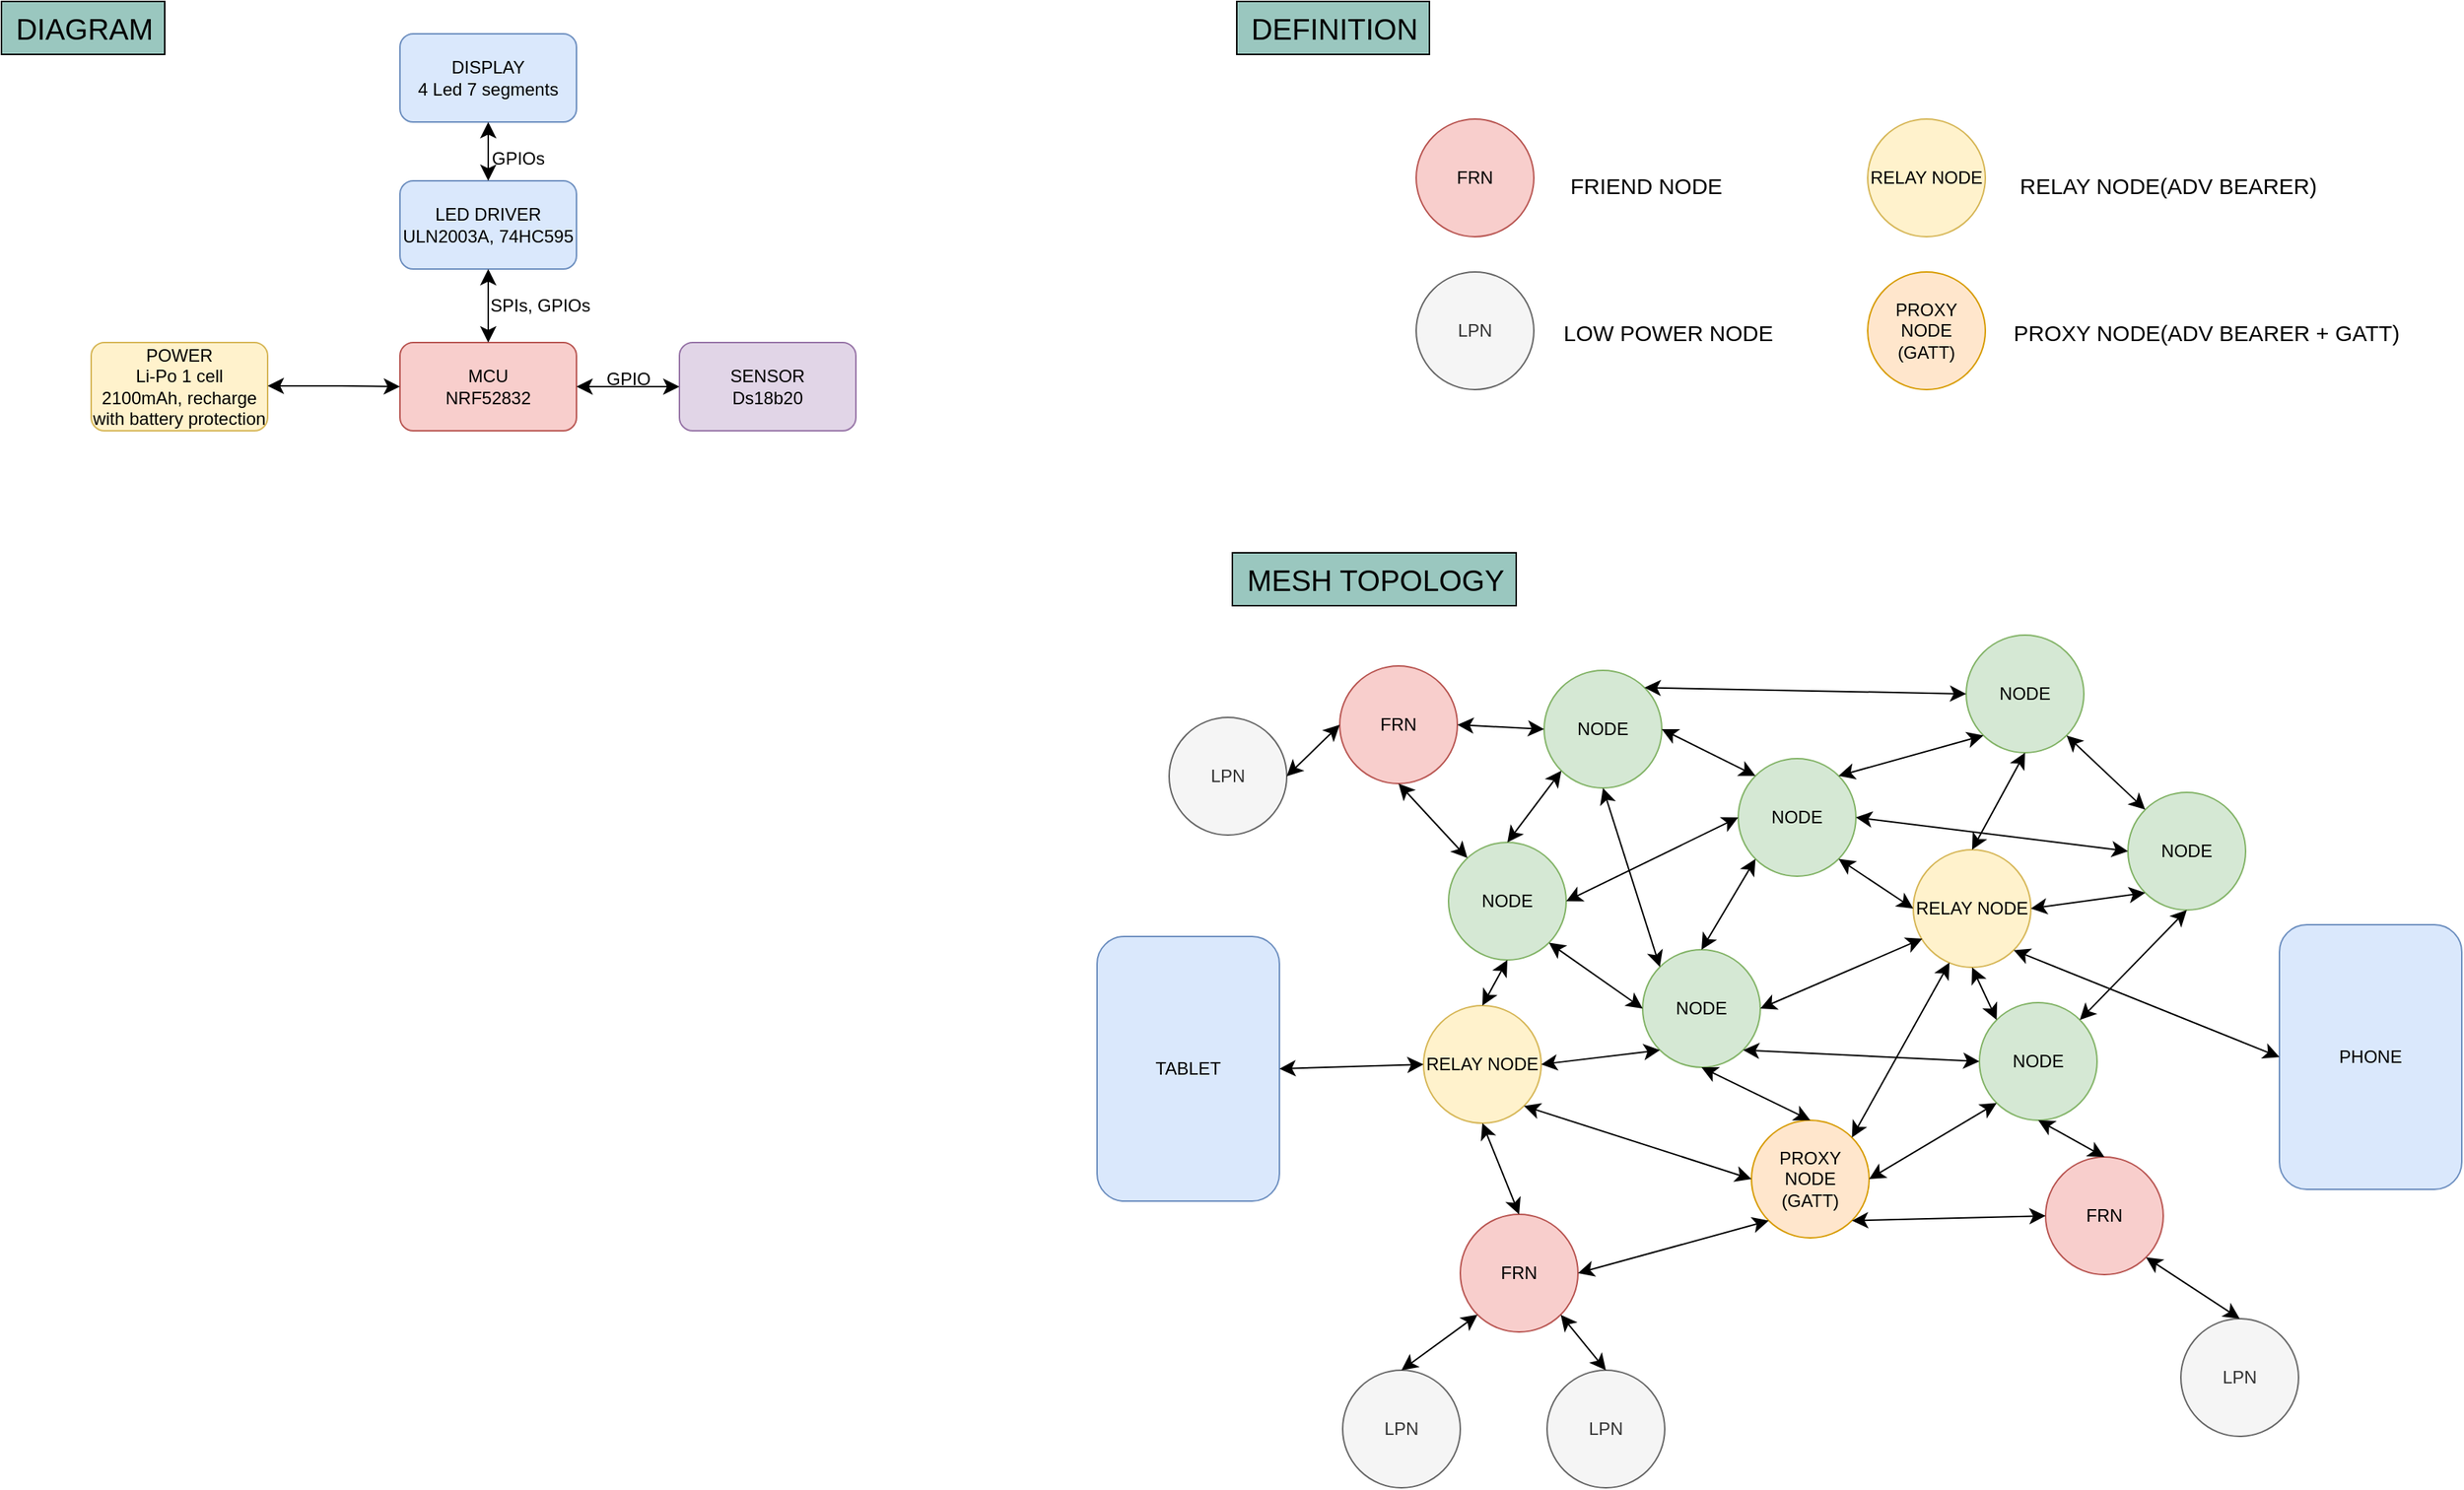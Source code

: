<mxfile version="22.1.7" type="github">
  <diagram name="Page-1" id="N7261xUqCjl8Fi72w4pC">
    <mxGraphModel dx="3437" dy="962" grid="0" gridSize="10" guides="1" tooltips="1" connect="1" arrows="1" fold="1" page="1" pageScale="1" pageWidth="850" pageHeight="1100" math="0" shadow="0">
      <root>
        <mxCell id="0" />
        <mxCell id="1" parent="0" />
        <mxCell id="Hw3azUIHg1GW80chGdwD-1" value="MCU&lt;br&gt;NRF52832" style="rounded=1;whiteSpace=wrap;html=1;fillColor=#f8cecc;strokeColor=#b85450;" vertex="1" parent="1">
          <mxGeometry x="-1419" y="247" width="120" height="60" as="geometry" />
        </mxCell>
        <mxCell id="Hw3azUIHg1GW80chGdwD-2" value="DISPLAY&lt;br&gt;4 Led 7 segments" style="rounded=1;whiteSpace=wrap;html=1;fillColor=#dae8fc;strokeColor=#6c8ebf;" vertex="1" parent="1">
          <mxGeometry x="-1419" y="37" width="120" height="60" as="geometry" />
        </mxCell>
        <mxCell id="Hw3azUIHg1GW80chGdwD-3" value="LED DRIVER&lt;br&gt;ULN2003A, 74HC595" style="rounded=1;whiteSpace=wrap;html=1;fillColor=#dae8fc;strokeColor=#6c8ebf;" vertex="1" parent="1">
          <mxGeometry x="-1419" y="137" width="120" height="60" as="geometry" />
        </mxCell>
        <mxCell id="Hw3azUIHg1GW80chGdwD-4" value="" style="edgeStyle=none;orthogonalLoop=1;jettySize=auto;html=1;endArrow=classic;startArrow=classic;endSize=8;startSize=8;rounded=0;exitX=0.5;exitY=1;exitDx=0;exitDy=0;entryX=0.5;entryY=0;entryDx=0;entryDy=0;" edge="1" parent="1" source="Hw3azUIHg1GW80chGdwD-3" target="Hw3azUIHg1GW80chGdwD-1">
          <mxGeometry width="100" relative="1" as="geometry">
            <mxPoint x="-1319" y="227" as="sourcePoint" />
            <mxPoint x="-1219" y="227" as="targetPoint" />
            <Array as="points" />
          </mxGeometry>
        </mxCell>
        <mxCell id="Hw3azUIHg1GW80chGdwD-5" value="SPIs, GPIOs" style="text;html=1;align=center;verticalAlign=middle;resizable=0;points=[];autosize=1;strokeColor=none;fillColor=none;" vertex="1" parent="1">
          <mxGeometry x="-1369" y="207" width="90" height="30" as="geometry" />
        </mxCell>
        <mxCell id="Hw3azUIHg1GW80chGdwD-6" value="GPIOs" style="text;html=1;align=center;verticalAlign=middle;resizable=0;points=[];autosize=1;strokeColor=none;fillColor=none;" vertex="1" parent="1">
          <mxGeometry x="-1369" y="107" width="60" height="30" as="geometry" />
        </mxCell>
        <mxCell id="Hw3azUIHg1GW80chGdwD-7" value="" style="edgeStyle=none;orthogonalLoop=1;jettySize=auto;html=1;endArrow=classic;startArrow=classic;endSize=8;startSize=8;rounded=0;exitX=0.5;exitY=1;exitDx=0;exitDy=0;entryX=0.5;entryY=0;entryDx=0;entryDy=0;" edge="1" parent="1" source="Hw3azUIHg1GW80chGdwD-2" target="Hw3azUIHg1GW80chGdwD-3">
          <mxGeometry width="100" relative="1" as="geometry">
            <mxPoint x="-1509" y="117" as="sourcePoint" />
            <mxPoint x="-1409" y="117" as="targetPoint" />
            <Array as="points" />
          </mxGeometry>
        </mxCell>
        <mxCell id="Hw3azUIHg1GW80chGdwD-8" value="POWER&lt;br&gt;Li-Po 1 cell&lt;br&gt;2100mAh, recharge with battery protection" style="rounded=1;whiteSpace=wrap;html=1;fillColor=#fff2cc;strokeColor=#d6b656;" vertex="1" parent="1">
          <mxGeometry x="-1629" y="247" width="120" height="60" as="geometry" />
        </mxCell>
        <mxCell id="Hw3azUIHg1GW80chGdwD-9" value="" style="edgeStyle=none;orthogonalLoop=1;jettySize=auto;html=1;endArrow=classic;startArrow=classic;endSize=8;startSize=8;rounded=0;entryX=0;entryY=0.5;entryDx=0;entryDy=0;" edge="1" parent="1" target="Hw3azUIHg1GW80chGdwD-1">
          <mxGeometry width="100" relative="1" as="geometry">
            <mxPoint x="-1509" y="276.5" as="sourcePoint" />
            <mxPoint x="-1429" y="277" as="targetPoint" />
            <Array as="points">
              <mxPoint x="-1459" y="276.5" />
            </Array>
          </mxGeometry>
        </mxCell>
        <mxCell id="Hw3azUIHg1GW80chGdwD-11" value="SENSOR&lt;br&gt;Ds18b20" style="rounded=1;whiteSpace=wrap;html=1;fillColor=#e1d5e7;strokeColor=#9673a6;" vertex="1" parent="1">
          <mxGeometry x="-1229" y="247" width="120" height="60" as="geometry" />
        </mxCell>
        <mxCell id="Hw3azUIHg1GW80chGdwD-12" value="" style="edgeStyle=none;orthogonalLoop=1;jettySize=auto;html=1;endArrow=classic;startArrow=classic;endSize=8;startSize=8;rounded=0;" edge="1" parent="1">
          <mxGeometry width="100" relative="1" as="geometry">
            <mxPoint x="-1299" y="277" as="sourcePoint" />
            <mxPoint x="-1229" y="277" as="targetPoint" />
            <Array as="points" />
          </mxGeometry>
        </mxCell>
        <mxCell id="Hw3azUIHg1GW80chGdwD-13" value="GPIO" style="text;html=1;align=center;verticalAlign=middle;resizable=0;points=[];autosize=1;strokeColor=none;fillColor=none;" vertex="1" parent="1">
          <mxGeometry x="-1289" y="257" width="50" height="30" as="geometry" />
        </mxCell>
        <mxCell id="Hw3azUIHg1GW80chGdwD-14" value="NODE" style="ellipse;whiteSpace=wrap;html=1;aspect=fixed;fillColor=#d5e8d4;strokeColor=#82b366;" vertex="1" parent="1">
          <mxGeometry x="-641" y="470" width="80" height="80" as="geometry" />
        </mxCell>
        <mxCell id="Hw3azUIHg1GW80chGdwD-15" value="LPN" style="ellipse;whiteSpace=wrap;html=1;fillColor=#f5f5f5;fontColor=#333333;strokeColor=#666666;" vertex="1" parent="1">
          <mxGeometry x="-208" y="911" width="80" height="80" as="geometry" />
        </mxCell>
        <mxCell id="Hw3azUIHg1GW80chGdwD-16" value="FRN" style="ellipse;whiteSpace=wrap;html=1;fillColor=#f8cecc;strokeColor=#b85450;" vertex="1" parent="1">
          <mxGeometry x="-300" y="801" width="80" height="80" as="geometry" />
        </mxCell>
        <mxCell id="Hw3azUIHg1GW80chGdwD-17" value="RELAY NODE" style="ellipse;whiteSpace=wrap;html=1;fillColor=#fff2cc;strokeColor=#d6b656;" vertex="1" parent="1">
          <mxGeometry x="-723" y="698" width="80" height="80" as="geometry" />
        </mxCell>
        <mxCell id="Hw3azUIHg1GW80chGdwD-18" value="FRN" style="ellipse;whiteSpace=wrap;html=1;fillColor=#f8cecc;strokeColor=#b85450;" vertex="1" parent="1">
          <mxGeometry x="-780" y="467" width="80" height="80" as="geometry" />
        </mxCell>
        <mxCell id="Hw3azUIHg1GW80chGdwD-19" value="LPN" style="ellipse;whiteSpace=wrap;html=1;fillColor=#f5f5f5;fontColor=#333333;strokeColor=#666666;" vertex="1" parent="1">
          <mxGeometry x="-896" y="502" width="80" height="80" as="geometry" />
        </mxCell>
        <mxCell id="Hw3azUIHg1GW80chGdwD-21" value="RELAY NODE" style="ellipse;whiteSpace=wrap;html=1;fillColor=#fff2cc;strokeColor=#d6b656;" vertex="1" parent="1">
          <mxGeometry x="-390" y="592" width="80" height="80" as="geometry" />
        </mxCell>
        <mxCell id="Hw3azUIHg1GW80chGdwD-22" value="NODE" style="ellipse;whiteSpace=wrap;html=1;aspect=fixed;fillColor=#d5e8d4;strokeColor=#82b366;" vertex="1" parent="1">
          <mxGeometry x="-574" y="660" width="80" height="80" as="geometry" />
        </mxCell>
        <mxCell id="Hw3azUIHg1GW80chGdwD-23" value="NODE" style="ellipse;whiteSpace=wrap;html=1;aspect=fixed;fillColor=#d5e8d4;strokeColor=#82b366;" vertex="1" parent="1">
          <mxGeometry x="-509" y="530" width="80" height="80" as="geometry" />
        </mxCell>
        <mxCell id="Hw3azUIHg1GW80chGdwD-24" value="NODE" style="ellipse;whiteSpace=wrap;html=1;aspect=fixed;fillColor=#d5e8d4;strokeColor=#82b366;" vertex="1" parent="1">
          <mxGeometry x="-706" y="587" width="80" height="80" as="geometry" />
        </mxCell>
        <mxCell id="Hw3azUIHg1GW80chGdwD-25" value="LPN" style="ellipse;whiteSpace=wrap;html=1;fillColor=#f5f5f5;fontColor=#333333;strokeColor=#666666;" vertex="1" parent="1">
          <mxGeometry x="-639" y="946" width="80" height="80" as="geometry" />
        </mxCell>
        <mxCell id="Hw3azUIHg1GW80chGdwD-26" value="LPN" style="ellipse;whiteSpace=wrap;html=1;fillColor=#f5f5f5;fontColor=#333333;strokeColor=#666666;" vertex="1" parent="1">
          <mxGeometry x="-778" y="946" width="80" height="80" as="geometry" />
        </mxCell>
        <mxCell id="Hw3azUIHg1GW80chGdwD-30" value="PROXY NODE&lt;br&gt;(GATT)" style="ellipse;whiteSpace=wrap;html=1;fillColor=#ffe6cc;strokeColor=#d79b00;" vertex="1" parent="1">
          <mxGeometry x="-500" y="776" width="80" height="80" as="geometry" />
        </mxCell>
        <mxCell id="Hw3azUIHg1GW80chGdwD-32" value="FRN" style="ellipse;whiteSpace=wrap;html=1;fillColor=#f8cecc;strokeColor=#b85450;" vertex="1" parent="1">
          <mxGeometry x="-698" y="840" width="80" height="80" as="geometry" />
        </mxCell>
        <mxCell id="Hw3azUIHg1GW80chGdwD-33" value="PHONE" style="whiteSpace=wrap;html=1;fillColor=#dae8fc;strokeColor=#6c8ebf;rounded=1;" vertex="1" parent="1">
          <mxGeometry x="-141" y="643" width="124" height="180" as="geometry" />
        </mxCell>
        <mxCell id="Hw3azUIHg1GW80chGdwD-34" value="TABLET" style="whiteSpace=wrap;html=1;fillColor=#dae8fc;strokeColor=#6c8ebf;rounded=1;" vertex="1" parent="1">
          <mxGeometry x="-945" y="651" width="124" height="180" as="geometry" />
        </mxCell>
        <mxCell id="Hw3azUIHg1GW80chGdwD-36" value="" style="edgeStyle=none;orthogonalLoop=1;jettySize=auto;html=1;endArrow=classic;startArrow=classic;endSize=8;startSize=8;rounded=0;exitX=0;exitY=0.5;exitDx=0;exitDy=0;entryX=1;entryY=0.5;entryDx=0;entryDy=0;" edge="1" parent="1" source="Hw3azUIHg1GW80chGdwD-18" target="Hw3azUIHg1GW80chGdwD-19">
          <mxGeometry width="100" relative="1" as="geometry">
            <mxPoint x="-654" y="547" as="sourcePoint" />
            <mxPoint x="-906" y="527" as="targetPoint" />
            <Array as="points" />
          </mxGeometry>
        </mxCell>
        <mxCell id="Hw3azUIHg1GW80chGdwD-37" value="" style="edgeStyle=none;orthogonalLoop=1;jettySize=auto;html=1;endArrow=classic;startArrow=classic;endSize=8;startSize=8;rounded=0;exitX=1;exitY=1;exitDx=0;exitDy=0;entryX=0.5;entryY=0;entryDx=0;entryDy=0;" edge="1" parent="1" source="Hw3azUIHg1GW80chGdwD-16" target="Hw3azUIHg1GW80chGdwD-15">
          <mxGeometry width="100" relative="1" as="geometry">
            <mxPoint x="-247" y="890" as="sourcePoint" />
            <mxPoint x="-147" y="890" as="targetPoint" />
            <Array as="points" />
          </mxGeometry>
        </mxCell>
        <mxCell id="Hw3azUIHg1GW80chGdwD-38" value="" style="edgeStyle=none;orthogonalLoop=1;jettySize=auto;html=1;endArrow=classic;startArrow=classic;endSize=8;startSize=8;rounded=0;exitX=1;exitY=1;exitDx=0;exitDy=0;entryX=0.5;entryY=0;entryDx=0;entryDy=0;" edge="1" parent="1" source="Hw3azUIHg1GW80chGdwD-32" target="Hw3azUIHg1GW80chGdwD-25">
          <mxGeometry width="100" relative="1" as="geometry">
            <mxPoint x="-698" y="934" as="sourcePoint" />
            <mxPoint x="-598" y="934" as="targetPoint" />
            <Array as="points" />
          </mxGeometry>
        </mxCell>
        <mxCell id="Hw3azUIHg1GW80chGdwD-39" value="" style="edgeStyle=none;orthogonalLoop=1;jettySize=auto;html=1;endArrow=classic;startArrow=classic;endSize=8;startSize=8;rounded=0;entryX=0;entryY=1;entryDx=0;entryDy=0;exitX=0.5;exitY=0;exitDx=0;exitDy=0;" edge="1" parent="1" source="Hw3azUIHg1GW80chGdwD-26" target="Hw3azUIHg1GW80chGdwD-32">
          <mxGeometry width="100" relative="1" as="geometry">
            <mxPoint x="-833" y="916" as="sourcePoint" />
            <mxPoint x="-733" y="916" as="targetPoint" />
            <Array as="points" />
          </mxGeometry>
        </mxCell>
        <mxCell id="Hw3azUIHg1GW80chGdwD-40" value="NODE" style="ellipse;whiteSpace=wrap;html=1;aspect=fixed;fillColor=#d5e8d4;strokeColor=#82b366;" vertex="1" parent="1">
          <mxGeometry x="-354" y="446" width="80" height="80" as="geometry" />
        </mxCell>
        <mxCell id="Hw3azUIHg1GW80chGdwD-41" value="NODE" style="ellipse;whiteSpace=wrap;html=1;aspect=fixed;fillColor=#d5e8d4;strokeColor=#82b366;" vertex="1" parent="1">
          <mxGeometry x="-244" y="553" width="80" height="80" as="geometry" />
        </mxCell>
        <mxCell id="Hw3azUIHg1GW80chGdwD-42" value="NODE" style="ellipse;whiteSpace=wrap;html=1;aspect=fixed;fillColor=#d5e8d4;strokeColor=#82b366;" vertex="1" parent="1">
          <mxGeometry x="-345" y="696" width="80" height="80" as="geometry" />
        </mxCell>
        <mxCell id="Hw3azUIHg1GW80chGdwD-43" value="" style="edgeStyle=none;orthogonalLoop=1;jettySize=auto;html=1;endArrow=classic;startArrow=classic;endSize=8;startSize=8;rounded=0;exitX=0.5;exitY=0;exitDx=0;exitDy=0;entryX=0;entryY=1;entryDx=0;entryDy=0;" edge="1" parent="1" source="Hw3azUIHg1GW80chGdwD-22" target="Hw3azUIHg1GW80chGdwD-23">
          <mxGeometry width="100" relative="1" as="geometry">
            <mxPoint x="-520" y="653" as="sourcePoint" />
            <mxPoint x="-420" y="653" as="targetPoint" />
            <Array as="points" />
          </mxGeometry>
        </mxCell>
        <mxCell id="Hw3azUIHg1GW80chGdwD-44" value="" style="edgeStyle=none;orthogonalLoop=1;jettySize=auto;html=1;endArrow=classic;startArrow=classic;endSize=8;startSize=8;rounded=0;exitX=1;exitY=1;exitDx=0;exitDy=0;entryX=0;entryY=0.5;entryDx=0;entryDy=0;" edge="1" parent="1" source="Hw3azUIHg1GW80chGdwD-24" target="Hw3azUIHg1GW80chGdwD-22">
          <mxGeometry width="100" relative="1" as="geometry">
            <mxPoint x="-652" y="633" as="sourcePoint" />
            <mxPoint x="-552" y="633" as="targetPoint" />
            <Array as="points" />
          </mxGeometry>
        </mxCell>
        <mxCell id="Hw3azUIHg1GW80chGdwD-45" value="" style="edgeStyle=none;orthogonalLoop=1;jettySize=auto;html=1;endArrow=classic;startArrow=classic;endSize=8;startSize=8;rounded=0;entryX=0;entryY=1;entryDx=0;entryDy=0;exitX=0.5;exitY=0;exitDx=0;exitDy=0;" edge="1" parent="1" source="Hw3azUIHg1GW80chGdwD-24" target="Hw3azUIHg1GW80chGdwD-14">
          <mxGeometry width="100" relative="1" as="geometry">
            <mxPoint x="-673" y="575" as="sourcePoint" />
            <mxPoint x="-573" y="575" as="targetPoint" />
            <Array as="points" />
          </mxGeometry>
        </mxCell>
        <mxCell id="Hw3azUIHg1GW80chGdwD-47" value="" style="edgeStyle=none;orthogonalLoop=1;jettySize=auto;html=1;endArrow=classic;startArrow=classic;endSize=8;startSize=8;rounded=0;entryX=0;entryY=0;entryDx=0;entryDy=0;exitX=1;exitY=0.5;exitDx=0;exitDy=0;" edge="1" parent="1" source="Hw3azUIHg1GW80chGdwD-14" target="Hw3azUIHg1GW80chGdwD-23">
          <mxGeometry width="100" relative="1" as="geometry">
            <mxPoint x="-562" y="529" as="sourcePoint" />
            <mxPoint x="-505" y="518" as="targetPoint" />
            <Array as="points" />
          </mxGeometry>
        </mxCell>
        <mxCell id="Hw3azUIHg1GW80chGdwD-48" value="" style="edgeStyle=none;orthogonalLoop=1;jettySize=auto;html=1;endArrow=classic;startArrow=classic;endSize=8;startSize=8;rounded=0;entryX=0;entryY=0.5;entryDx=0;entryDy=0;exitX=1;exitY=0;exitDx=0;exitDy=0;" edge="1" parent="1" source="Hw3azUIHg1GW80chGdwD-14" target="Hw3azUIHg1GW80chGdwD-40">
          <mxGeometry width="100" relative="1" as="geometry">
            <mxPoint x="-551" y="520" as="sourcePoint" />
            <mxPoint x="-487" y="552" as="targetPoint" />
            <Array as="points" />
          </mxGeometry>
        </mxCell>
        <mxCell id="Hw3azUIHg1GW80chGdwD-49" value="" style="edgeStyle=none;orthogonalLoop=1;jettySize=auto;html=1;endArrow=classic;startArrow=classic;endSize=8;startSize=8;rounded=0;entryX=0;entryY=1;entryDx=0;entryDy=0;exitX=1;exitY=0;exitDx=0;exitDy=0;" edge="1" parent="1" source="Hw3azUIHg1GW80chGdwD-23" target="Hw3azUIHg1GW80chGdwD-40">
          <mxGeometry width="100" relative="1" as="geometry">
            <mxPoint x="-563" y="492" as="sourcePoint" />
            <mxPoint x="-344" y="496" as="targetPoint" />
            <Array as="points" />
          </mxGeometry>
        </mxCell>
        <mxCell id="Hw3azUIHg1GW80chGdwD-50" value="" style="edgeStyle=none;orthogonalLoop=1;jettySize=auto;html=1;endArrow=classic;startArrow=classic;endSize=8;startSize=8;rounded=0;entryX=0;entryY=0.5;entryDx=0;entryDy=0;exitX=1;exitY=1;exitDx=0;exitDy=0;" edge="1" parent="1" source="Hw3azUIHg1GW80chGdwD-23" target="Hw3azUIHg1GW80chGdwD-21">
          <mxGeometry width="100" relative="1" as="geometry">
            <mxPoint x="-431" y="552" as="sourcePoint" />
            <mxPoint x="-304" y="536" as="targetPoint" />
            <Array as="points" />
          </mxGeometry>
        </mxCell>
        <mxCell id="Hw3azUIHg1GW80chGdwD-51" value="" style="edgeStyle=none;orthogonalLoop=1;jettySize=auto;html=1;endArrow=classic;startArrow=classic;endSize=8;startSize=8;rounded=0;entryX=0;entryY=0.5;entryDx=0;entryDy=0;exitX=1;exitY=0.5;exitDx=0;exitDy=0;" edge="1" parent="1" source="Hw3azUIHg1GW80chGdwD-23" target="Hw3azUIHg1GW80chGdwD-41">
          <mxGeometry width="100" relative="1" as="geometry">
            <mxPoint x="-421" y="562" as="sourcePoint" />
            <mxPoint x="-294" y="546" as="targetPoint" />
            <Array as="points" />
          </mxGeometry>
        </mxCell>
        <mxCell id="Hw3azUIHg1GW80chGdwD-52" value="" style="edgeStyle=none;orthogonalLoop=1;jettySize=auto;html=1;endArrow=classic;startArrow=classic;endSize=8;startSize=8;rounded=0;entryX=0.077;entryY=0.756;entryDx=0;entryDy=0;exitX=1;exitY=0.5;exitDx=0;exitDy=0;entryPerimeter=0;" edge="1" parent="1" source="Hw3azUIHg1GW80chGdwD-22" target="Hw3azUIHg1GW80chGdwD-21">
          <mxGeometry width="100" relative="1" as="geometry">
            <mxPoint x="-411" y="572" as="sourcePoint" />
            <mxPoint x="-284" y="556" as="targetPoint" />
            <Array as="points" />
          </mxGeometry>
        </mxCell>
        <mxCell id="Hw3azUIHg1GW80chGdwD-54" value="" style="edgeStyle=none;orthogonalLoop=1;jettySize=auto;html=1;endArrow=classic;startArrow=classic;endSize=8;startSize=8;rounded=0;exitX=1;exitY=1;exitDx=0;exitDy=0;entryX=0;entryY=0;entryDx=0;entryDy=0;" edge="1" parent="1" source="Hw3azUIHg1GW80chGdwD-40" target="Hw3azUIHg1GW80chGdwD-41">
          <mxGeometry width="100" relative="1" as="geometry">
            <mxPoint x="-292" y="531" as="sourcePoint" />
            <mxPoint x="-192" y="531" as="targetPoint" />
            <Array as="points" />
          </mxGeometry>
        </mxCell>
        <mxCell id="Hw3azUIHg1GW80chGdwD-55" value="" style="edgeStyle=none;orthogonalLoop=1;jettySize=auto;html=1;endArrow=classic;startArrow=classic;endSize=8;startSize=8;rounded=0;exitX=1;exitY=0.5;exitDx=0;exitDy=0;entryX=0;entryY=1;entryDx=0;entryDy=0;" edge="1" parent="1" source="Hw3azUIHg1GW80chGdwD-21" target="Hw3azUIHg1GW80chGdwD-41">
          <mxGeometry width="100" relative="1" as="geometry">
            <mxPoint x="-276" y="524" as="sourcePoint" />
            <mxPoint x="-222" y="575" as="targetPoint" />
            <Array as="points" />
          </mxGeometry>
        </mxCell>
        <mxCell id="Hw3azUIHg1GW80chGdwD-56" value="" style="edgeStyle=none;orthogonalLoop=1;jettySize=auto;html=1;endArrow=classic;startArrow=classic;endSize=8;startSize=8;rounded=0;exitX=1;exitY=0;exitDx=0;exitDy=0;entryX=0.5;entryY=1;entryDx=0;entryDy=0;" edge="1" parent="1" source="Hw3azUIHg1GW80chGdwD-42" target="Hw3azUIHg1GW80chGdwD-41">
          <mxGeometry width="100" relative="1" as="geometry">
            <mxPoint x="-300" y="642" as="sourcePoint" />
            <mxPoint x="-222" y="631" as="targetPoint" />
            <Array as="points" />
          </mxGeometry>
        </mxCell>
        <mxCell id="Hw3azUIHg1GW80chGdwD-57" value="" style="edgeStyle=none;orthogonalLoop=1;jettySize=auto;html=1;endArrow=classic;startArrow=classic;endSize=8;startSize=8;rounded=0;exitX=1;exitY=1;exitDx=0;exitDy=0;entryX=0;entryY=0.5;entryDx=0;entryDy=0;" edge="1" parent="1" source="Hw3azUIHg1GW80chGdwD-22" target="Hw3azUIHg1GW80chGdwD-42">
          <mxGeometry width="100" relative="1" as="geometry">
            <mxPoint x="-267" y="718" as="sourcePoint" />
            <mxPoint x="-194" y="643" as="targetPoint" />
            <Array as="points" />
          </mxGeometry>
        </mxCell>
        <mxCell id="Hw3azUIHg1GW80chGdwD-58" value="" style="edgeStyle=none;orthogonalLoop=1;jettySize=auto;html=1;endArrow=classic;startArrow=classic;endSize=8;startSize=8;rounded=0;exitX=0;exitY=0;exitDx=0;exitDy=0;entryX=0.5;entryY=1;entryDx=0;entryDy=0;" edge="1" parent="1" source="Hw3azUIHg1GW80chGdwD-42" target="Hw3azUIHg1GW80chGdwD-21">
          <mxGeometry width="100" relative="1" as="geometry">
            <mxPoint x="-257" y="728" as="sourcePoint" />
            <mxPoint x="-184" y="653" as="targetPoint" />
            <Array as="points" />
          </mxGeometry>
        </mxCell>
        <mxCell id="Hw3azUIHg1GW80chGdwD-59" value="" style="edgeStyle=none;orthogonalLoop=1;jettySize=auto;html=1;endArrow=classic;startArrow=classic;endSize=8;startSize=8;rounded=0;exitX=1;exitY=0.5;exitDx=0;exitDy=0;entryX=0;entryY=1;entryDx=0;entryDy=0;" edge="1" parent="1" source="Hw3azUIHg1GW80chGdwD-17" target="Hw3azUIHg1GW80chGdwD-22">
          <mxGeometry width="100" relative="1" as="geometry">
            <mxPoint x="-247" y="738" as="sourcePoint" />
            <mxPoint x="-174" y="663" as="targetPoint" />
            <Array as="points" />
          </mxGeometry>
        </mxCell>
        <mxCell id="Hw3azUIHg1GW80chGdwD-60" value="" style="edgeStyle=none;orthogonalLoop=1;jettySize=auto;html=1;endArrow=classic;startArrow=classic;endSize=8;startSize=8;rounded=0;exitX=0.5;exitY=0;exitDx=0;exitDy=0;entryX=0.5;entryY=1;entryDx=0;entryDy=0;" edge="1" parent="1" source="Hw3azUIHg1GW80chGdwD-17" target="Hw3azUIHg1GW80chGdwD-24">
          <mxGeometry width="100" relative="1" as="geometry">
            <mxPoint x="-633" y="748" as="sourcePoint" />
            <mxPoint x="-552" y="738" as="targetPoint" />
            <Array as="points" />
          </mxGeometry>
        </mxCell>
        <mxCell id="Hw3azUIHg1GW80chGdwD-61" value="" style="edgeStyle=none;orthogonalLoop=1;jettySize=auto;html=1;endArrow=classic;startArrow=classic;endSize=8;startSize=8;rounded=0;exitX=0.5;exitY=1;exitDx=0;exitDy=0;entryX=0.5;entryY=0;entryDx=0;entryDy=0;" edge="1" parent="1" source="Hw3azUIHg1GW80chGdwD-17" target="Hw3azUIHg1GW80chGdwD-32">
          <mxGeometry width="100" relative="1" as="geometry">
            <mxPoint x="-623" y="758" as="sourcePoint" />
            <mxPoint x="-542" y="748" as="targetPoint" />
            <Array as="points" />
          </mxGeometry>
        </mxCell>
        <mxCell id="Hw3azUIHg1GW80chGdwD-62" value="" style="edgeStyle=none;orthogonalLoop=1;jettySize=auto;html=1;endArrow=classic;startArrow=classic;endSize=8;startSize=8;rounded=0;exitX=0.5;exitY=0;exitDx=0;exitDy=0;entryX=0.5;entryY=1;entryDx=0;entryDy=0;" edge="1" parent="1" source="Hw3azUIHg1GW80chGdwD-30" target="Hw3azUIHg1GW80chGdwD-22">
          <mxGeometry width="100" relative="1" as="geometry">
            <mxPoint x="-633" y="748" as="sourcePoint" />
            <mxPoint x="-552" y="738" as="targetPoint" />
            <Array as="points" />
          </mxGeometry>
        </mxCell>
        <mxCell id="Hw3azUIHg1GW80chGdwD-63" value="" style="edgeStyle=none;orthogonalLoop=1;jettySize=auto;html=1;endArrow=classic;startArrow=classic;endSize=8;startSize=8;rounded=0;exitX=1;exitY=1;exitDx=0;exitDy=0;entryX=0;entryY=0.5;entryDx=0;entryDy=0;" edge="1" parent="1" source="Hw3azUIHg1GW80chGdwD-17" target="Hw3azUIHg1GW80chGdwD-30">
          <mxGeometry width="100" relative="1" as="geometry">
            <mxPoint x="-623" y="758" as="sourcePoint" />
            <mxPoint x="-542" y="748" as="targetPoint" />
            <Array as="points" />
          </mxGeometry>
        </mxCell>
        <mxCell id="Hw3azUIHg1GW80chGdwD-64" value="" style="edgeStyle=none;orthogonalLoop=1;jettySize=auto;html=1;endArrow=classic;startArrow=classic;endSize=8;startSize=8;rounded=0;exitX=1;exitY=0.5;exitDx=0;exitDy=0;entryX=0;entryY=1;entryDx=0;entryDy=0;" edge="1" parent="1" source="Hw3azUIHg1GW80chGdwD-30" target="Hw3azUIHg1GW80chGdwD-42">
          <mxGeometry width="100" relative="1" as="geometry">
            <mxPoint x="-613" y="768" as="sourcePoint" />
            <mxPoint x="-532" y="758" as="targetPoint" />
            <Array as="points" />
          </mxGeometry>
        </mxCell>
        <mxCell id="Hw3azUIHg1GW80chGdwD-65" value="" style="edgeStyle=none;orthogonalLoop=1;jettySize=auto;html=1;endArrow=classic;startArrow=classic;endSize=8;startSize=8;rounded=0;exitX=1;exitY=1;exitDx=0;exitDy=0;entryX=0;entryY=0.5;entryDx=0;entryDy=0;" edge="1" parent="1" source="Hw3azUIHg1GW80chGdwD-30" target="Hw3azUIHg1GW80chGdwD-16">
          <mxGeometry width="100" relative="1" as="geometry">
            <mxPoint x="-603" y="778" as="sourcePoint" />
            <mxPoint x="-522" y="768" as="targetPoint" />
            <Array as="points" />
          </mxGeometry>
        </mxCell>
        <mxCell id="Hw3azUIHg1GW80chGdwD-66" value="" style="edgeStyle=none;orthogonalLoop=1;jettySize=auto;html=1;endArrow=classic;startArrow=classic;endSize=8;startSize=8;rounded=0;exitX=0.5;exitY=1;exitDx=0;exitDy=0;entryX=0.5;entryY=0;entryDx=0;entryDy=0;" edge="1" parent="1" source="Hw3azUIHg1GW80chGdwD-42" target="Hw3azUIHg1GW80chGdwD-16">
          <mxGeometry width="100" relative="1" as="geometry">
            <mxPoint x="-273" y="780" as="sourcePoint" />
            <mxPoint x="-173" y="780" as="targetPoint" />
            <Array as="points" />
          </mxGeometry>
        </mxCell>
        <mxCell id="Hw3azUIHg1GW80chGdwD-67" value="" style="edgeStyle=none;orthogonalLoop=1;jettySize=auto;html=1;endArrow=classic;startArrow=classic;endSize=8;startSize=8;rounded=0;exitX=1;exitY=0.5;exitDx=0;exitDy=0;entryX=0;entryY=1;entryDx=0;entryDy=0;" edge="1" parent="1" source="Hw3azUIHg1GW80chGdwD-32" target="Hw3azUIHg1GW80chGdwD-30">
          <mxGeometry width="100" relative="1" as="geometry">
            <mxPoint x="-607" y="901" as="sourcePoint" />
            <mxPoint x="-507" y="901" as="targetPoint" />
            <Array as="points" />
          </mxGeometry>
        </mxCell>
        <mxCell id="Hw3azUIHg1GW80chGdwD-68" value="" style="edgeStyle=none;orthogonalLoop=1;jettySize=auto;html=1;endArrow=classic;startArrow=classic;endSize=8;startSize=8;rounded=0;entryX=0;entryY=0.5;entryDx=0;entryDy=0;exitX=1;exitY=0.5;exitDx=0;exitDy=0;" edge="1" parent="1" source="Hw3azUIHg1GW80chGdwD-18" target="Hw3azUIHg1GW80chGdwD-14">
          <mxGeometry width="100" relative="1" as="geometry">
            <mxPoint x="-825" y="614" as="sourcePoint" />
            <mxPoint x="-725" y="614" as="targetPoint" />
            <Array as="points" />
          </mxGeometry>
        </mxCell>
        <mxCell id="Hw3azUIHg1GW80chGdwD-69" value="" style="edgeStyle=none;orthogonalLoop=1;jettySize=auto;html=1;endArrow=classic;startArrow=classic;endSize=8;startSize=8;rounded=0;exitX=0.5;exitY=1;exitDx=0;exitDy=0;" edge="1" parent="1" source="Hw3azUIHg1GW80chGdwD-18" target="Hw3azUIHg1GW80chGdwD-24">
          <mxGeometry width="100" relative="1" as="geometry">
            <mxPoint x="-690" y="517" as="sourcePoint" />
            <mxPoint x="-631" y="520" as="targetPoint" />
            <Array as="points" />
          </mxGeometry>
        </mxCell>
        <mxCell id="Hw3azUIHg1GW80chGdwD-70" value="" style="edgeStyle=none;orthogonalLoop=1;jettySize=auto;html=1;endArrow=classic;startArrow=classic;endSize=8;startSize=8;rounded=0;exitX=1;exitY=0.5;exitDx=0;exitDy=0;entryX=0;entryY=0.5;entryDx=0;entryDy=0;" edge="1" parent="1" source="Hw3azUIHg1GW80chGdwD-24" target="Hw3azUIHg1GW80chGdwD-23">
          <mxGeometry width="100" relative="1" as="geometry">
            <mxPoint x="-613" y="596" as="sourcePoint" />
            <mxPoint x="-513" y="596" as="targetPoint" />
            <Array as="points" />
          </mxGeometry>
        </mxCell>
        <mxCell id="Hw3azUIHg1GW80chGdwD-71" value="" style="edgeStyle=none;orthogonalLoop=1;jettySize=auto;html=1;endArrow=classic;startArrow=classic;endSize=8;startSize=8;rounded=0;exitX=0.5;exitY=1;exitDx=0;exitDy=0;entryX=0;entryY=0;entryDx=0;entryDy=0;" edge="1" parent="1" source="Hw3azUIHg1GW80chGdwD-14" target="Hw3azUIHg1GW80chGdwD-22">
          <mxGeometry width="100" relative="1" as="geometry">
            <mxPoint x="-636" y="589" as="sourcePoint" />
            <mxPoint x="-536" y="589" as="targetPoint" />
            <Array as="points" />
          </mxGeometry>
        </mxCell>
        <mxCell id="Hw3azUIHg1GW80chGdwD-72" value="" style="edgeStyle=none;orthogonalLoop=1;jettySize=auto;html=1;endArrow=classic;startArrow=classic;endSize=8;startSize=8;rounded=0;exitX=0.5;exitY=1;exitDx=0;exitDy=0;entryX=0.5;entryY=0;entryDx=0;entryDy=0;" edge="1" parent="1" source="Hw3azUIHg1GW80chGdwD-40" target="Hw3azUIHg1GW80chGdwD-21">
          <mxGeometry width="100" relative="1" as="geometry">
            <mxPoint x="-339" y="557" as="sourcePoint" />
            <mxPoint x="-239" y="557" as="targetPoint" />
            <Array as="points" />
          </mxGeometry>
        </mxCell>
        <mxCell id="Hw3azUIHg1GW80chGdwD-73" value="" style="edgeStyle=none;orthogonalLoop=1;jettySize=auto;html=1;endArrow=classic;startArrow=classic;endSize=8;startSize=8;rounded=0;exitX=0.308;exitY=0.96;exitDx=0;exitDy=0;exitPerimeter=0;entryX=1;entryY=0;entryDx=0;entryDy=0;" edge="1" parent="1" source="Hw3azUIHg1GW80chGdwD-21" target="Hw3azUIHg1GW80chGdwD-30">
          <mxGeometry width="100" relative="1" as="geometry">
            <mxPoint x="-406" y="933" as="sourcePoint" />
            <mxPoint x="-306" y="933" as="targetPoint" />
            <Array as="points" />
          </mxGeometry>
        </mxCell>
        <mxCell id="Hw3azUIHg1GW80chGdwD-74" value="" style="edgeStyle=none;orthogonalLoop=1;jettySize=auto;html=1;endArrow=classic;startArrow=classic;endSize=8;startSize=8;rounded=0;entryX=0;entryY=0.5;entryDx=0;entryDy=0;exitX=1;exitY=0.5;exitDx=0;exitDy=0;" edge="1" parent="1" source="Hw3azUIHg1GW80chGdwD-34" target="Hw3azUIHg1GW80chGdwD-17">
          <mxGeometry width="100" relative="1" as="geometry">
            <mxPoint x="-812" y="736" as="sourcePoint" />
            <mxPoint x="-712" y="736" as="targetPoint" />
            <Array as="points" />
          </mxGeometry>
        </mxCell>
        <mxCell id="Hw3azUIHg1GW80chGdwD-75" value="" style="edgeStyle=none;orthogonalLoop=1;jettySize=auto;html=1;endArrow=classic;startArrow=classic;endSize=8;startSize=8;rounded=0;exitX=1;exitY=1;exitDx=0;exitDy=0;entryX=0;entryY=0.5;entryDx=0;entryDy=0;" edge="1" parent="1" source="Hw3azUIHg1GW80chGdwD-21" target="Hw3azUIHg1GW80chGdwD-33">
          <mxGeometry width="100" relative="1" as="geometry">
            <mxPoint x="-340" y="653" as="sourcePoint" />
            <mxPoint x="-240" y="653" as="targetPoint" />
            <Array as="points" />
          </mxGeometry>
        </mxCell>
        <mxCell id="Hw3azUIHg1GW80chGdwD-76" value="FRN" style="ellipse;whiteSpace=wrap;html=1;fillColor=#f8cecc;strokeColor=#b85450;" vertex="1" parent="1">
          <mxGeometry x="-728" y="95" width="80" height="80" as="geometry" />
        </mxCell>
        <mxCell id="Hw3azUIHg1GW80chGdwD-77" value="FRIEND NODE" style="text;html=1;align=center;verticalAlign=middle;resizable=0;points=[];autosize=1;strokeColor=none;fillColor=none;fontSize=15;" vertex="1" parent="1">
          <mxGeometry x="-633" y="125" width="121" height="30" as="geometry" />
        </mxCell>
        <mxCell id="Hw3azUIHg1GW80chGdwD-78" value="LPN" style="ellipse;whiteSpace=wrap;html=1;fillColor=#f5f5f5;fontColor=#333333;strokeColor=#666666;" vertex="1" parent="1">
          <mxGeometry x="-728" y="199" width="80" height="80" as="geometry" />
        </mxCell>
        <mxCell id="Hw3azUIHg1GW80chGdwD-79" value="LOW POWER NODE" style="text;html=1;align=center;verticalAlign=middle;resizable=0;points=[];autosize=1;strokeColor=none;fillColor=none;fontSize=15;" vertex="1" parent="1">
          <mxGeometry x="-638" y="225" width="161" height="30" as="geometry" />
        </mxCell>
        <mxCell id="Hw3azUIHg1GW80chGdwD-81" value="RELAY NODE" style="ellipse;whiteSpace=wrap;html=1;fillColor=#fff2cc;strokeColor=#d6b656;" vertex="1" parent="1">
          <mxGeometry x="-421" y="95" width="80" height="80" as="geometry" />
        </mxCell>
        <mxCell id="Hw3azUIHg1GW80chGdwD-82" value="RELAY NODE(ADV BEARER)" style="text;html=1;align=center;verticalAlign=middle;resizable=0;points=[];autosize=1;strokeColor=none;fillColor=none;fontSize=15;" vertex="1" parent="1">
          <mxGeometry x="-327" y="125" width="220" height="30" as="geometry" />
        </mxCell>
        <mxCell id="Hw3azUIHg1GW80chGdwD-83" value="PROXY NODE&lt;br&gt;(GATT)" style="ellipse;whiteSpace=wrap;html=1;fillColor=#ffe6cc;strokeColor=#d79b00;" vertex="1" parent="1">
          <mxGeometry x="-421" y="199" width="80" height="80" as="geometry" />
        </mxCell>
        <mxCell id="Hw3azUIHg1GW80chGdwD-84" value="PROXY NODE(ADV BEARER + GATT)" style="text;html=1;align=center;verticalAlign=middle;resizable=0;points=[];autosize=1;strokeColor=none;fillColor=none;fontSize=15;" vertex="1" parent="1">
          <mxGeometry x="-331" y="225" width="280" height="30" as="geometry" />
        </mxCell>
        <mxCell id="Hw3azUIHg1GW80chGdwD-85" value="MESH TOPOLOGY" style="text;html=1;align=center;verticalAlign=middle;resizable=0;points=[];autosize=1;strokeColor=default;fillColor=#9AC7BF;fontSize=20;rounded=0;" vertex="1" parent="1">
          <mxGeometry x="-853" y="390" width="193" height="36" as="geometry" />
        </mxCell>
        <mxCell id="Hw3azUIHg1GW80chGdwD-86" value="DEFINITION" style="text;html=1;align=center;verticalAlign=middle;resizable=0;points=[];autosize=1;strokeColor=default;fillColor=#9AC7BF;fontSize=20;rounded=0;" vertex="1" parent="1">
          <mxGeometry x="-850" y="15" width="131" height="36" as="geometry" />
        </mxCell>
        <mxCell id="Hw3azUIHg1GW80chGdwD-87" value="DIAGRAM" style="text;html=1;align=center;verticalAlign=middle;resizable=0;points=[];autosize=1;strokeColor=default;fillColor=#9AC7BF;fontSize=20;rounded=0;" vertex="1" parent="1">
          <mxGeometry x="-1690" y="15" width="111" height="36" as="geometry" />
        </mxCell>
      </root>
    </mxGraphModel>
  </diagram>
</mxfile>
